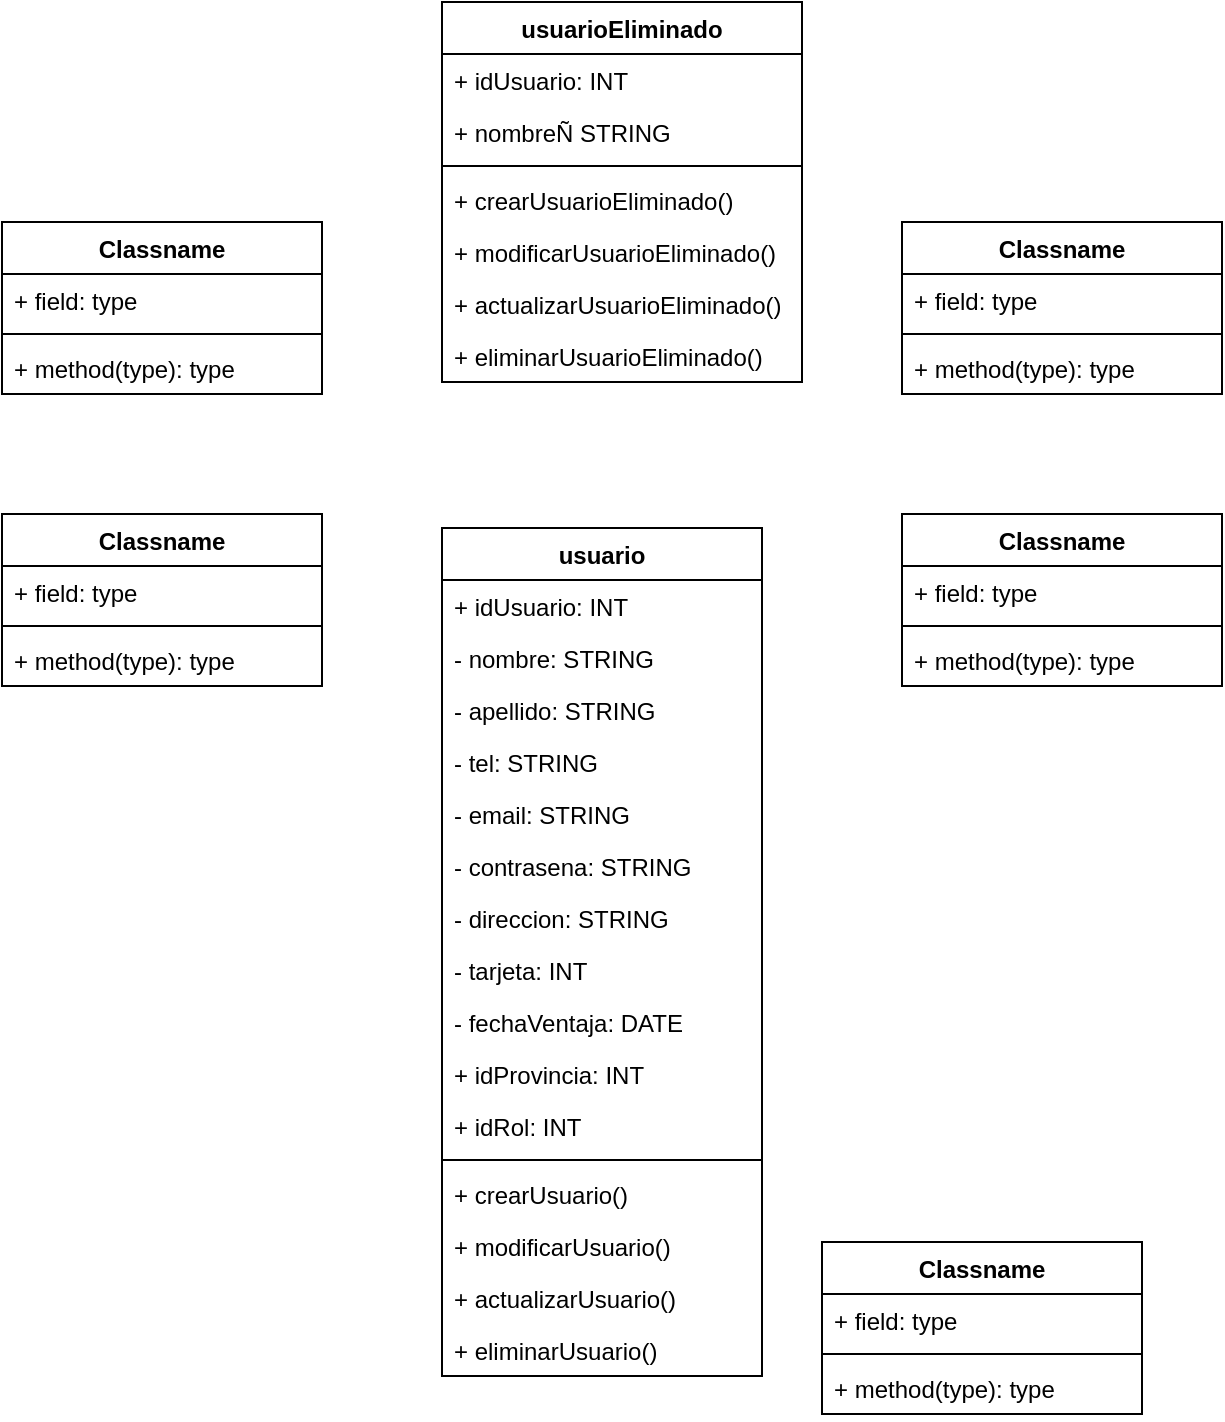 <mxfile version="14.7.3" type="github">
  <diagram id="C5RBs43oDa-KdzZeNtuy" name="Page-1">
    <mxGraphModel dx="702" dy="793" grid="1" gridSize="10" guides="1" tooltips="1" connect="1" arrows="1" fold="1" page="1" pageScale="1" pageWidth="827" pageHeight="1169" math="0" shadow="0">
      <root>
        <mxCell id="WIyWlLk6GJQsqaUBKTNV-0" />
        <mxCell id="WIyWlLk6GJQsqaUBKTNV-1" parent="WIyWlLk6GJQsqaUBKTNV-0" />
        <mxCell id="GubnlPtlJqynrmXWnOc9-0" value="usuarioEliminado" style="swimlane;fontStyle=1;align=center;verticalAlign=top;childLayout=stackLayout;horizontal=1;startSize=26;horizontalStack=0;resizeParent=1;resizeParentMax=0;resizeLast=0;collapsible=1;marginBottom=0;" vertex="1" parent="WIyWlLk6GJQsqaUBKTNV-1">
          <mxGeometry x="290" y="110" width="180" height="190" as="geometry" />
        </mxCell>
        <mxCell id="GubnlPtlJqynrmXWnOc9-1" value="+ idUsuario: INT" style="text;strokeColor=none;fillColor=none;align=left;verticalAlign=top;spacingLeft=4;spacingRight=4;overflow=hidden;rotatable=0;points=[[0,0.5],[1,0.5]];portConstraint=eastwest;" vertex="1" parent="GubnlPtlJqynrmXWnOc9-0">
          <mxGeometry y="26" width="180" height="26" as="geometry" />
        </mxCell>
        <mxCell id="GubnlPtlJqynrmXWnOc9-32" value="+ nombreÑ STRING&#xa;" style="text;strokeColor=none;fillColor=none;align=left;verticalAlign=top;spacingLeft=4;spacingRight=4;overflow=hidden;rotatable=0;points=[[0,0.5],[1,0.5]];portConstraint=eastwest;" vertex="1" parent="GubnlPtlJqynrmXWnOc9-0">
          <mxGeometry y="52" width="180" height="26" as="geometry" />
        </mxCell>
        <mxCell id="GubnlPtlJqynrmXWnOc9-2" value="" style="line;strokeWidth=1;fillColor=none;align=left;verticalAlign=middle;spacingTop=-1;spacingLeft=3;spacingRight=3;rotatable=0;labelPosition=right;points=[];portConstraint=eastwest;" vertex="1" parent="GubnlPtlJqynrmXWnOc9-0">
          <mxGeometry y="78" width="180" height="8" as="geometry" />
        </mxCell>
        <mxCell id="GubnlPtlJqynrmXWnOc9-3" value="+ crearUsuarioEliminado()" style="text;strokeColor=none;fillColor=none;align=left;verticalAlign=top;spacingLeft=4;spacingRight=4;overflow=hidden;rotatable=0;points=[[0,0.5],[1,0.5]];portConstraint=eastwest;" vertex="1" parent="GubnlPtlJqynrmXWnOc9-0">
          <mxGeometry y="86" width="180" height="26" as="geometry" />
        </mxCell>
        <mxCell id="GubnlPtlJqynrmXWnOc9-54" value="+ modificarUsuarioEliminado()" style="text;strokeColor=none;fillColor=none;align=left;verticalAlign=top;spacingLeft=4;spacingRight=4;overflow=hidden;rotatable=0;points=[[0,0.5],[1,0.5]];portConstraint=eastwest;" vertex="1" parent="GubnlPtlJqynrmXWnOc9-0">
          <mxGeometry y="112" width="180" height="26" as="geometry" />
        </mxCell>
        <mxCell id="GubnlPtlJqynrmXWnOc9-55" value="+ actualizarUsuarioEliminado()" style="text;strokeColor=none;fillColor=none;align=left;verticalAlign=top;spacingLeft=4;spacingRight=4;overflow=hidden;rotatable=0;points=[[0,0.5],[1,0.5]];portConstraint=eastwest;" vertex="1" parent="GubnlPtlJqynrmXWnOc9-0">
          <mxGeometry y="138" width="180" height="26" as="geometry" />
        </mxCell>
        <mxCell id="GubnlPtlJqynrmXWnOc9-56" value="+ eliminarUsuarioEliminado()" style="text;strokeColor=none;fillColor=none;align=left;verticalAlign=top;spacingLeft=4;spacingRight=4;overflow=hidden;rotatable=0;points=[[0,0.5],[1,0.5]];portConstraint=eastwest;" vertex="1" parent="GubnlPtlJqynrmXWnOc9-0">
          <mxGeometry y="164" width="180" height="26" as="geometry" />
        </mxCell>
        <mxCell id="GubnlPtlJqynrmXWnOc9-4" value="usuario" style="swimlane;fontStyle=1;align=center;verticalAlign=top;childLayout=stackLayout;horizontal=1;startSize=26;horizontalStack=0;resizeParent=1;resizeParentMax=0;resizeLast=0;collapsible=1;marginBottom=0;" vertex="1" parent="WIyWlLk6GJQsqaUBKTNV-1">
          <mxGeometry x="290" y="373" width="160" height="424" as="geometry" />
        </mxCell>
        <mxCell id="GubnlPtlJqynrmXWnOc9-5" value="+ idUsuario: INT" style="text;strokeColor=none;fillColor=none;align=left;verticalAlign=top;spacingLeft=4;spacingRight=4;overflow=hidden;rotatable=0;points=[[0,0.5],[1,0.5]];portConstraint=eastwest;" vertex="1" parent="GubnlPtlJqynrmXWnOc9-4">
          <mxGeometry y="26" width="160" height="26" as="geometry" />
        </mxCell>
        <mxCell id="GubnlPtlJqynrmXWnOc9-37" value="- nombre: STRING" style="text;strokeColor=none;fillColor=none;align=left;verticalAlign=top;spacingLeft=4;spacingRight=4;overflow=hidden;rotatable=0;points=[[0,0.5],[1,0.5]];portConstraint=eastwest;" vertex="1" parent="GubnlPtlJqynrmXWnOc9-4">
          <mxGeometry y="52" width="160" height="26" as="geometry" />
        </mxCell>
        <mxCell id="GubnlPtlJqynrmXWnOc9-38" value="- apellido: STRING" style="text;strokeColor=none;fillColor=none;align=left;verticalAlign=top;spacingLeft=4;spacingRight=4;overflow=hidden;rotatable=0;points=[[0,0.5],[1,0.5]];portConstraint=eastwest;" vertex="1" parent="GubnlPtlJqynrmXWnOc9-4">
          <mxGeometry y="78" width="160" height="26" as="geometry" />
        </mxCell>
        <mxCell id="GubnlPtlJqynrmXWnOc9-39" value="- tel: STRING" style="text;strokeColor=none;fillColor=none;align=left;verticalAlign=top;spacingLeft=4;spacingRight=4;overflow=hidden;rotatable=0;points=[[0,0.5],[1,0.5]];portConstraint=eastwest;" vertex="1" parent="GubnlPtlJqynrmXWnOc9-4">
          <mxGeometry y="104" width="160" height="26" as="geometry" />
        </mxCell>
        <mxCell id="GubnlPtlJqynrmXWnOc9-40" value="- email: STRING " style="text;strokeColor=none;fillColor=none;align=left;verticalAlign=top;spacingLeft=4;spacingRight=4;overflow=hidden;rotatable=0;points=[[0,0.5],[1,0.5]];portConstraint=eastwest;" vertex="1" parent="GubnlPtlJqynrmXWnOc9-4">
          <mxGeometry y="130" width="160" height="26" as="geometry" />
        </mxCell>
        <mxCell id="GubnlPtlJqynrmXWnOc9-41" value="- contrasena: STRING" style="text;strokeColor=none;fillColor=none;align=left;verticalAlign=top;spacingLeft=4;spacingRight=4;overflow=hidden;rotatable=0;points=[[0,0.5],[1,0.5]];portConstraint=eastwest;" vertex="1" parent="GubnlPtlJqynrmXWnOc9-4">
          <mxGeometry y="156" width="160" height="26" as="geometry" />
        </mxCell>
        <mxCell id="GubnlPtlJqynrmXWnOc9-46" value="- direccion: STRING " style="text;strokeColor=none;fillColor=none;align=left;verticalAlign=top;spacingLeft=4;spacingRight=4;overflow=hidden;rotatable=0;points=[[0,0.5],[1,0.5]];portConstraint=eastwest;" vertex="1" parent="GubnlPtlJqynrmXWnOc9-4">
          <mxGeometry y="182" width="160" height="26" as="geometry" />
        </mxCell>
        <mxCell id="GubnlPtlJqynrmXWnOc9-47" value="- tarjeta: INT " style="text;strokeColor=none;fillColor=none;align=left;verticalAlign=top;spacingLeft=4;spacingRight=4;overflow=hidden;rotatable=0;points=[[0,0.5],[1,0.5]];portConstraint=eastwest;" vertex="1" parent="GubnlPtlJqynrmXWnOc9-4">
          <mxGeometry y="208" width="160" height="26" as="geometry" />
        </mxCell>
        <mxCell id="GubnlPtlJqynrmXWnOc9-48" value="- fechaVentaja: DATE " style="text;strokeColor=none;fillColor=none;align=left;verticalAlign=top;spacingLeft=4;spacingRight=4;overflow=hidden;rotatable=0;points=[[0,0.5],[1,0.5]];portConstraint=eastwest;" vertex="1" parent="GubnlPtlJqynrmXWnOc9-4">
          <mxGeometry y="234" width="160" height="26" as="geometry" />
        </mxCell>
        <mxCell id="GubnlPtlJqynrmXWnOc9-49" value="+ idProvincia: INT " style="text;strokeColor=none;fillColor=none;align=left;verticalAlign=top;spacingLeft=4;spacingRight=4;overflow=hidden;rotatable=0;points=[[0,0.5],[1,0.5]];portConstraint=eastwest;" vertex="1" parent="GubnlPtlJqynrmXWnOc9-4">
          <mxGeometry y="260" width="160" height="26" as="geometry" />
        </mxCell>
        <mxCell id="GubnlPtlJqynrmXWnOc9-50" value="+ idRol: INT" style="text;strokeColor=none;fillColor=none;align=left;verticalAlign=top;spacingLeft=4;spacingRight=4;overflow=hidden;rotatable=0;points=[[0,0.5],[1,0.5]];portConstraint=eastwest;" vertex="1" parent="GubnlPtlJqynrmXWnOc9-4">
          <mxGeometry y="286" width="160" height="26" as="geometry" />
        </mxCell>
        <mxCell id="GubnlPtlJqynrmXWnOc9-6" value="" style="line;strokeWidth=1;fillColor=none;align=left;verticalAlign=middle;spacingTop=-1;spacingLeft=3;spacingRight=3;rotatable=0;labelPosition=right;points=[];portConstraint=eastwest;" vertex="1" parent="GubnlPtlJqynrmXWnOc9-4">
          <mxGeometry y="312" width="160" height="8" as="geometry" />
        </mxCell>
        <mxCell id="GubnlPtlJqynrmXWnOc9-7" value="+ crearUsuario()" style="text;strokeColor=none;fillColor=none;align=left;verticalAlign=top;spacingLeft=4;spacingRight=4;overflow=hidden;rotatable=0;points=[[0,0.5],[1,0.5]];portConstraint=eastwest;" vertex="1" parent="GubnlPtlJqynrmXWnOc9-4">
          <mxGeometry y="320" width="160" height="26" as="geometry" />
        </mxCell>
        <mxCell id="GubnlPtlJqynrmXWnOc9-51" value="+ modificarUsuario()" style="text;strokeColor=none;fillColor=none;align=left;verticalAlign=top;spacingLeft=4;spacingRight=4;overflow=hidden;rotatable=0;points=[[0,0.5],[1,0.5]];portConstraint=eastwest;" vertex="1" parent="GubnlPtlJqynrmXWnOc9-4">
          <mxGeometry y="346" width="160" height="26" as="geometry" />
        </mxCell>
        <mxCell id="GubnlPtlJqynrmXWnOc9-52" value="+ actualizarUsuario()" style="text;strokeColor=none;fillColor=none;align=left;verticalAlign=top;spacingLeft=4;spacingRight=4;overflow=hidden;rotatable=0;points=[[0,0.5],[1,0.5]];portConstraint=eastwest;" vertex="1" parent="GubnlPtlJqynrmXWnOc9-4">
          <mxGeometry y="372" width="160" height="26" as="geometry" />
        </mxCell>
        <mxCell id="GubnlPtlJqynrmXWnOc9-53" value="+ eliminarUsuario()" style="text;strokeColor=none;fillColor=none;align=left;verticalAlign=top;spacingLeft=4;spacingRight=4;overflow=hidden;rotatable=0;points=[[0,0.5],[1,0.5]];portConstraint=eastwest;" vertex="1" parent="GubnlPtlJqynrmXWnOc9-4">
          <mxGeometry y="398" width="160" height="26" as="geometry" />
        </mxCell>
        <mxCell id="GubnlPtlJqynrmXWnOc9-8" value="Classname" style="swimlane;fontStyle=1;align=center;verticalAlign=top;childLayout=stackLayout;horizontal=1;startSize=26;horizontalStack=0;resizeParent=1;resizeParentMax=0;resizeLast=0;collapsible=1;marginBottom=0;" vertex="1" parent="WIyWlLk6GJQsqaUBKTNV-1">
          <mxGeometry x="480" y="730" width="160" height="86" as="geometry" />
        </mxCell>
        <mxCell id="GubnlPtlJqynrmXWnOc9-9" value="+ field: type" style="text;strokeColor=none;fillColor=none;align=left;verticalAlign=top;spacingLeft=4;spacingRight=4;overflow=hidden;rotatable=0;points=[[0,0.5],[1,0.5]];portConstraint=eastwest;" vertex="1" parent="GubnlPtlJqynrmXWnOc9-8">
          <mxGeometry y="26" width="160" height="26" as="geometry" />
        </mxCell>
        <mxCell id="GubnlPtlJqynrmXWnOc9-10" value="" style="line;strokeWidth=1;fillColor=none;align=left;verticalAlign=middle;spacingTop=-1;spacingLeft=3;spacingRight=3;rotatable=0;labelPosition=right;points=[];portConstraint=eastwest;" vertex="1" parent="GubnlPtlJqynrmXWnOc9-8">
          <mxGeometry y="52" width="160" height="8" as="geometry" />
        </mxCell>
        <mxCell id="GubnlPtlJqynrmXWnOc9-11" value="+ method(type): type" style="text;strokeColor=none;fillColor=none;align=left;verticalAlign=top;spacingLeft=4;spacingRight=4;overflow=hidden;rotatable=0;points=[[0,0.5],[1,0.5]];portConstraint=eastwest;" vertex="1" parent="GubnlPtlJqynrmXWnOc9-8">
          <mxGeometry y="60" width="160" height="26" as="geometry" />
        </mxCell>
        <mxCell id="GubnlPtlJqynrmXWnOc9-16" value="Classname" style="swimlane;fontStyle=1;align=center;verticalAlign=top;childLayout=stackLayout;horizontal=1;startSize=26;horizontalStack=0;resizeParent=1;resizeParentMax=0;resizeLast=0;collapsible=1;marginBottom=0;" vertex="1" parent="WIyWlLk6GJQsqaUBKTNV-1">
          <mxGeometry x="70" y="220" width="160" height="86" as="geometry" />
        </mxCell>
        <mxCell id="GubnlPtlJqynrmXWnOc9-17" value="+ field: type" style="text;strokeColor=none;fillColor=none;align=left;verticalAlign=top;spacingLeft=4;spacingRight=4;overflow=hidden;rotatable=0;points=[[0,0.5],[1,0.5]];portConstraint=eastwest;" vertex="1" parent="GubnlPtlJqynrmXWnOc9-16">
          <mxGeometry y="26" width="160" height="26" as="geometry" />
        </mxCell>
        <mxCell id="GubnlPtlJqynrmXWnOc9-18" value="" style="line;strokeWidth=1;fillColor=none;align=left;verticalAlign=middle;spacingTop=-1;spacingLeft=3;spacingRight=3;rotatable=0;labelPosition=right;points=[];portConstraint=eastwest;" vertex="1" parent="GubnlPtlJqynrmXWnOc9-16">
          <mxGeometry y="52" width="160" height="8" as="geometry" />
        </mxCell>
        <mxCell id="GubnlPtlJqynrmXWnOc9-19" value="+ method(type): type" style="text;strokeColor=none;fillColor=none;align=left;verticalAlign=top;spacingLeft=4;spacingRight=4;overflow=hidden;rotatable=0;points=[[0,0.5],[1,0.5]];portConstraint=eastwest;" vertex="1" parent="GubnlPtlJqynrmXWnOc9-16">
          <mxGeometry y="60" width="160" height="26" as="geometry" />
        </mxCell>
        <mxCell id="GubnlPtlJqynrmXWnOc9-20" value="Classname" style="swimlane;fontStyle=1;align=center;verticalAlign=top;childLayout=stackLayout;horizontal=1;startSize=26;horizontalStack=0;resizeParent=1;resizeParentMax=0;resizeLast=0;collapsible=1;marginBottom=0;" vertex="1" parent="WIyWlLk6GJQsqaUBKTNV-1">
          <mxGeometry x="70" y="366" width="160" height="86" as="geometry" />
        </mxCell>
        <mxCell id="GubnlPtlJqynrmXWnOc9-21" value="+ field: type" style="text;strokeColor=none;fillColor=none;align=left;verticalAlign=top;spacingLeft=4;spacingRight=4;overflow=hidden;rotatable=0;points=[[0,0.5],[1,0.5]];portConstraint=eastwest;" vertex="1" parent="GubnlPtlJqynrmXWnOc9-20">
          <mxGeometry y="26" width="160" height="26" as="geometry" />
        </mxCell>
        <mxCell id="GubnlPtlJqynrmXWnOc9-22" value="" style="line;strokeWidth=1;fillColor=none;align=left;verticalAlign=middle;spacingTop=-1;spacingLeft=3;spacingRight=3;rotatable=0;labelPosition=right;points=[];portConstraint=eastwest;" vertex="1" parent="GubnlPtlJqynrmXWnOc9-20">
          <mxGeometry y="52" width="160" height="8" as="geometry" />
        </mxCell>
        <mxCell id="GubnlPtlJqynrmXWnOc9-23" value="+ method(type): type" style="text;strokeColor=none;fillColor=none;align=left;verticalAlign=top;spacingLeft=4;spacingRight=4;overflow=hidden;rotatable=0;points=[[0,0.5],[1,0.5]];portConstraint=eastwest;" vertex="1" parent="GubnlPtlJqynrmXWnOc9-20">
          <mxGeometry y="60" width="160" height="26" as="geometry" />
        </mxCell>
        <mxCell id="GubnlPtlJqynrmXWnOc9-24" value="Classname" style="swimlane;fontStyle=1;align=center;verticalAlign=top;childLayout=stackLayout;horizontal=1;startSize=26;horizontalStack=0;resizeParent=1;resizeParentMax=0;resizeLast=0;collapsible=1;marginBottom=0;" vertex="1" parent="WIyWlLk6GJQsqaUBKTNV-1">
          <mxGeometry x="520" y="220" width="160" height="86" as="geometry" />
        </mxCell>
        <mxCell id="GubnlPtlJqynrmXWnOc9-25" value="+ field: type" style="text;strokeColor=none;fillColor=none;align=left;verticalAlign=top;spacingLeft=4;spacingRight=4;overflow=hidden;rotatable=0;points=[[0,0.5],[1,0.5]];portConstraint=eastwest;" vertex="1" parent="GubnlPtlJqynrmXWnOc9-24">
          <mxGeometry y="26" width="160" height="26" as="geometry" />
        </mxCell>
        <mxCell id="GubnlPtlJqynrmXWnOc9-26" value="" style="line;strokeWidth=1;fillColor=none;align=left;verticalAlign=middle;spacingTop=-1;spacingLeft=3;spacingRight=3;rotatable=0;labelPosition=right;points=[];portConstraint=eastwest;" vertex="1" parent="GubnlPtlJqynrmXWnOc9-24">
          <mxGeometry y="52" width="160" height="8" as="geometry" />
        </mxCell>
        <mxCell id="GubnlPtlJqynrmXWnOc9-27" value="+ method(type): type" style="text;strokeColor=none;fillColor=none;align=left;verticalAlign=top;spacingLeft=4;spacingRight=4;overflow=hidden;rotatable=0;points=[[0,0.5],[1,0.5]];portConstraint=eastwest;" vertex="1" parent="GubnlPtlJqynrmXWnOc9-24">
          <mxGeometry y="60" width="160" height="26" as="geometry" />
        </mxCell>
        <mxCell id="GubnlPtlJqynrmXWnOc9-28" value="Classname" style="swimlane;fontStyle=1;align=center;verticalAlign=top;childLayout=stackLayout;horizontal=1;startSize=26;horizontalStack=0;resizeParent=1;resizeParentMax=0;resizeLast=0;collapsible=1;marginBottom=0;" vertex="1" parent="WIyWlLk6GJQsqaUBKTNV-1">
          <mxGeometry x="520" y="366" width="160" height="86" as="geometry" />
        </mxCell>
        <mxCell id="GubnlPtlJqynrmXWnOc9-29" value="+ field: type" style="text;strokeColor=none;fillColor=none;align=left;verticalAlign=top;spacingLeft=4;spacingRight=4;overflow=hidden;rotatable=0;points=[[0,0.5],[1,0.5]];portConstraint=eastwest;" vertex="1" parent="GubnlPtlJqynrmXWnOc9-28">
          <mxGeometry y="26" width="160" height="26" as="geometry" />
        </mxCell>
        <mxCell id="GubnlPtlJqynrmXWnOc9-30" value="" style="line;strokeWidth=1;fillColor=none;align=left;verticalAlign=middle;spacingTop=-1;spacingLeft=3;spacingRight=3;rotatable=0;labelPosition=right;points=[];portConstraint=eastwest;" vertex="1" parent="GubnlPtlJqynrmXWnOc9-28">
          <mxGeometry y="52" width="160" height="8" as="geometry" />
        </mxCell>
        <mxCell id="GubnlPtlJqynrmXWnOc9-31" value="+ method(type): type" style="text;strokeColor=none;fillColor=none;align=left;verticalAlign=top;spacingLeft=4;spacingRight=4;overflow=hidden;rotatable=0;points=[[0,0.5],[1,0.5]];portConstraint=eastwest;" vertex="1" parent="GubnlPtlJqynrmXWnOc9-28">
          <mxGeometry y="60" width="160" height="26" as="geometry" />
        </mxCell>
      </root>
    </mxGraphModel>
  </diagram>
</mxfile>
